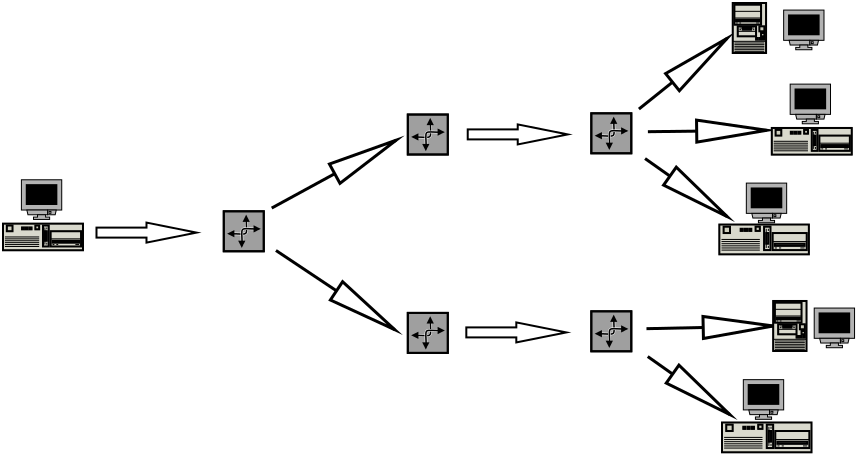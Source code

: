 <?xml version="1.0" encoding="UTF-8"?>
<dia:diagram xmlns:dia="http://www.lysator.liu.se/~alla/dia/"><dia:layer name="Fondo" visible="true"><dia:object type="Network - Router Symbol" version="0" id="O0"><dia:attribute name="obj_pos"><dia:point val="13.586,11"/></dia:attribute><dia:attribute name="obj_bb"><dia:rectangle val="13.536,10.95;15.636,13.05"/></dia:attribute><dia:attribute name="elem_corner"><dia:point val="13.586,11"/></dia:attribute><dia:attribute name="elem_width"><dia:real val="2"/></dia:attribute><dia:attribute name="elem_height"><dia:real val="2"/></dia:attribute><dia:attribute name="inner_color"><dia:color val="#1e90ff"/></dia:attribute><dia:attribute name="show_background"><dia:boolean val="true"/></dia:attribute><dia:attribute name="flip_horizontal"><dia:boolean val="false"/></dia:attribute><dia:attribute name="flip_vertical"><dia:boolean val="false"/></dia:attribute><dia:attribute name="padding"><dia:real val="0.354"/></dia:attribute></dia:object><dia:object type="Network - Router Symbol" version="0" id="O1"><dia:attribute name="obj_pos"><dia:point val="22.788,6.162"/></dia:attribute><dia:attribute name="obj_bb"><dia:rectangle val="22.738,6.112;24.838,8.212"/></dia:attribute><dia:attribute name="elem_corner"><dia:point val="22.788,6.162"/></dia:attribute><dia:attribute name="elem_width"><dia:real val="2"/></dia:attribute><dia:attribute name="elem_height"><dia:real val="2"/></dia:attribute><dia:attribute name="show_background"><dia:boolean val="true"/></dia:attribute><dia:attribute name="flip_horizontal"><dia:boolean val="false"/></dia:attribute><dia:attribute name="flip_vertical"><dia:boolean val="false"/></dia:attribute><dia:attribute name="padding"><dia:real val="0.354"/></dia:attribute></dia:object><dia:object type="Network - Router Symbol" version="0" id="O2"><dia:attribute name="obj_pos"><dia:point val="22.788,16.081"/></dia:attribute><dia:attribute name="obj_bb"><dia:rectangle val="22.738,16.031;24.838,18.131"/></dia:attribute><dia:attribute name="elem_corner"><dia:point val="22.788,16.081"/></dia:attribute><dia:attribute name="elem_width"><dia:real val="2"/></dia:attribute><dia:attribute name="elem_height"><dia:real val="2"/></dia:attribute><dia:attribute name="show_background"><dia:boolean val="true"/></dia:attribute><dia:attribute name="flip_horizontal"><dia:boolean val="false"/></dia:attribute><dia:attribute name="flip_vertical"><dia:boolean val="false"/></dia:attribute><dia:attribute name="padding"><dia:real val="0.354"/></dia:attribute></dia:object><dia:object type="Geometric - Right Arrow" version="0" id="O3"><dia:attribute name="obj_pos"><dia:point val="7.222,11.566"/></dia:attribute><dia:attribute name="obj_bb"><dia:rectangle val="7.172,11.505;12.477,12.627"/></dia:attribute><dia:attribute name="elem_corner"><dia:point val="7.222,11.566"/></dia:attribute><dia:attribute name="elem_width"><dia:real val="5"/></dia:attribute><dia:attribute name="elem_height"><dia:real val="1"/></dia:attribute><dia:attribute name="inner_color"><dia:color val="#90ee90"/></dia:attribute><dia:attribute name="show_background"><dia:boolean val="true"/></dia:attribute><dia:attribute name="flip_horizontal"><dia:boolean val="false"/></dia:attribute><dia:attribute name="flip_vertical"><dia:boolean val="false"/></dia:attribute><dia:attribute name="padding"><dia:real val="0.354"/></dia:attribute></dia:object><dia:object type="Network - General Monitor (With Stand)" version="0" id="O4"><dia:attribute name="obj_pos"><dia:point val="3.467,9.425"/></dia:attribute><dia:attribute name="obj_bb"><dia:rectangle val="3.442,9.4;5.509,12.525"/></dia:attribute><dia:attribute name="elem_corner"><dia:point val="3.467,9.425"/></dia:attribute><dia:attribute name="elem_width"><dia:real val="2.017"/></dia:attribute><dia:attribute name="elem_height"><dia:real val="1.983"/></dia:attribute><dia:attribute name="show_background"><dia:boolean val="true"/></dia:attribute><dia:attribute name="flip_horizontal"><dia:boolean val="false"/></dia:attribute><dia:attribute name="flip_vertical"><dia:boolean val="false"/></dia:attribute><dia:attribute name="padding"><dia:real val="0.354"/></dia:attribute><dia:attribute name="text"><dia:composite type="text"><dia:attribute name="string"><dia:string>##</dia:string></dia:attribute><dia:attribute name="font"><dia:font family="sans" style="0" name="Courier"/></dia:attribute><dia:attribute name="height"><dia:real val="0.8"/></dia:attribute><dia:attribute name="pos"><dia:point val="4.475,12.125"/></dia:attribute><dia:attribute name="color"><dia:color val="#000000"/></dia:attribute><dia:attribute name="alignment"><dia:enum val="1"/></dia:attribute></dia:composite></dia:attribute></dia:object><dia:object type="Standard - Line" version="0" id="O5"><dia:attribute name="obj_pos"><dia:point val="22.134,16.92"/></dia:attribute><dia:attribute name="obj_bb"><dia:rectangle val="16.091,12.856;22.807,17.877"/></dia:attribute><dia:attribute name="conn_endpoints"><dia:point val="22.134,16.92"/><dia:point val="16.195,12.96"/></dia:attribute><dia:attribute name="numcp"><dia:int val="1"/></dia:attribute><dia:attribute name="line_width"><dia:real val="0.15"/></dia:attribute><dia:attribute name="start_arrow"><dia:enum val="2"/></dia:attribute><dia:attribute name="start_arrow_length"><dia:real val="3.5"/></dia:attribute><dia:attribute name="start_arrow_width"><dia:real val="1.1"/></dia:attribute></dia:object><dia:object type="Standard - Line" version="0" id="O6"><dia:attribute name="obj_pos"><dia:point val="22.205,7.445"/></dia:attribute><dia:attribute name="obj_bb"><dia:rectangle val="15.881,6.443;22.798,10.941"/></dia:attribute><dia:attribute name="conn_endpoints"><dia:point val="22.205,7.445"/><dia:point val="15.982,10.839"/></dia:attribute><dia:attribute name="numcp"><dia:int val="1"/></dia:attribute><dia:attribute name="line_width"><dia:real val="0.15"/></dia:attribute><dia:attribute name="start_arrow"><dia:enum val="2"/></dia:attribute><dia:attribute name="start_arrow_length"><dia:real val="3.5"/></dia:attribute><dia:attribute name="start_arrow_width"><dia:real val="1.1"/></dia:attribute></dia:object><dia:object type="Network - Router Symbol" version="0" id="O7"><dia:attribute name="obj_pos"><dia:point val="31.963,6.101"/></dia:attribute><dia:attribute name="obj_bb"><dia:rectangle val="31.913,6.051;34.013,8.151"/></dia:attribute><dia:attribute name="elem_corner"><dia:point val="31.963,6.101"/></dia:attribute><dia:attribute name="elem_width"><dia:real val="2"/></dia:attribute><dia:attribute name="elem_height"><dia:real val="2"/></dia:attribute><dia:attribute name="show_background"><dia:boolean val="true"/></dia:attribute><dia:attribute name="flip_horizontal"><dia:boolean val="false"/></dia:attribute><dia:attribute name="flip_vertical"><dia:boolean val="false"/></dia:attribute><dia:attribute name="padding"><dia:real val="0.354"/></dia:attribute></dia:object><dia:object type="Network - Router Symbol" version="0" id="O8"><dia:attribute name="obj_pos"><dia:point val="31.963,16.001"/></dia:attribute><dia:attribute name="obj_bb"><dia:rectangle val="31.913,15.951;34.013,18.051"/></dia:attribute><dia:attribute name="elem_corner"><dia:point val="31.963,16.001"/></dia:attribute><dia:attribute name="elem_width"><dia:real val="2"/></dia:attribute><dia:attribute name="elem_height"><dia:real val="2"/></dia:attribute><dia:attribute name="show_background"><dia:boolean val="true"/></dia:attribute><dia:attribute name="flip_horizontal"><dia:boolean val="false"/></dia:attribute><dia:attribute name="flip_vertical"><dia:boolean val="false"/></dia:attribute><dia:attribute name="padding"><dia:real val="0.354"/></dia:attribute></dia:object><dia:object type="Geometric - Right Arrow" version="0" id="O9"><dia:attribute name="obj_pos"><dia:point val="25.784,6.657"/></dia:attribute><dia:attribute name="obj_bb"><dia:rectangle val="25.733,6.596;31.038,7.718"/></dia:attribute><dia:attribute name="elem_corner"><dia:point val="25.784,6.657"/></dia:attribute><dia:attribute name="elem_width"><dia:real val="5"/></dia:attribute><dia:attribute name="elem_height"><dia:real val="1"/></dia:attribute><dia:attribute name="inner_color"><dia:color val="#90ee90"/></dia:attribute><dia:attribute name="show_background"><dia:boolean val="true"/></dia:attribute><dia:attribute name="flip_horizontal"><dia:boolean val="false"/></dia:attribute><dia:attribute name="flip_vertical"><dia:boolean val="false"/></dia:attribute><dia:attribute name="padding"><dia:real val="0.354"/></dia:attribute></dia:object><dia:object type="Geometric - Right Arrow" version="0" id="O10"><dia:attribute name="obj_pos"><dia:point val="25.713,16.557"/></dia:attribute><dia:attribute name="obj_bb"><dia:rectangle val="25.663,16.496;30.968,17.618"/></dia:attribute><dia:attribute name="elem_corner"><dia:point val="25.713,16.557"/></dia:attribute><dia:attribute name="elem_width"><dia:real val="5"/></dia:attribute><dia:attribute name="elem_height"><dia:real val="1"/></dia:attribute><dia:attribute name="inner_color"><dia:color val="#90ee90"/></dia:attribute><dia:attribute name="show_background"><dia:boolean val="true"/></dia:attribute><dia:attribute name="flip_horizontal"><dia:boolean val="false"/></dia:attribute><dia:attribute name="flip_vertical"><dia:boolean val="false"/></dia:attribute><dia:attribute name="padding"><dia:real val="0.354"/></dia:attribute></dia:object><dia:object type="Network - A Desktop PC" version="0" id="O11"><dia:attribute name="obj_pos"><dia:point val="2.547,11.617"/></dia:attribute><dia:attribute name="obj_bb"><dia:rectangle val="2.498,11.567;6.598,13.0"/></dia:attribute><dia:attribute name="elem_corner"><dia:point val="2.547,11.617"/></dia:attribute><dia:attribute name="elem_width"><dia:real val="4.0"/></dia:attribute><dia:attribute name="elem_height"><dia:real val="1.333"/></dia:attribute><dia:attribute name="show_background"><dia:boolean val="true"/></dia:attribute><dia:attribute name="flip_horizontal"><dia:boolean val="false"/></dia:attribute><dia:attribute name="flip_vertical"><dia:boolean val="false"/></dia:attribute><dia:attribute name="padding"><dia:real val="0.354"/></dia:attribute></dia:object><dia:object type="Standard - Line" version="0" id="O12"><dia:attribute name="obj_pos"><dia:point val="38.752,2.354"/></dia:attribute><dia:attribute name="obj_bb"><dia:rectangle val="34.238,1.449;39.498,5.995"/></dia:attribute><dia:attribute name="conn_endpoints"><dia:point val="38.752,2.354"/><dia:point val="34.343,5.889"/></dia:attribute><dia:attribute name="numcp"><dia:int val="1"/></dia:attribute><dia:attribute name="line_width"><dia:real val="0.15"/></dia:attribute><dia:attribute name="start_arrow"><dia:enum val="2"/></dia:attribute><dia:attribute name="start_arrow_length"><dia:real val="3.5"/></dia:attribute><dia:attribute name="start_arrow_width"><dia:real val="1.1"/></dia:attribute></dia:object><dia:object type="Standard - Line" version="0" id="O13"><dia:attribute name="obj_pos"><dia:point val="38.752,11.263"/></dia:attribute><dia:attribute name="obj_bb"><dia:rectangle val="34.546,8.26;39.448,12.205"/></dia:attribute><dia:attribute name="conn_endpoints"><dia:point val="38.752,11.263"/><dia:point val="34.65,8.364"/></dia:attribute><dia:attribute name="numcp"><dia:int val="1"/></dia:attribute><dia:attribute name="line_width"><dia:real val="0.15"/></dia:attribute><dia:attribute name="start_arrow"><dia:enum val="2"/></dia:attribute><dia:attribute name="start_arrow_length"><dia:real val="3.5"/></dia:attribute><dia:attribute name="start_arrow_width"><dia:real val="1.1"/></dia:attribute></dia:object><dia:object type="Standard - Line" version="0" id="O14"><dia:attribute name="obj_pos"><dia:point val="40.731,6.95"/></dia:attribute><dia:attribute name="obj_bb"><dia:rectangle val="34.716,5.849;40.819,8.051"/></dia:attribute><dia:attribute name="conn_endpoints"><dia:point val="40.731,6.95"/><dia:point val="34.792,7.021"/></dia:attribute><dia:attribute name="numcp"><dia:int val="1"/></dia:attribute><dia:attribute name="line_width"><dia:real val="0.15"/></dia:attribute><dia:attribute name="start_arrow"><dia:enum val="2"/></dia:attribute><dia:attribute name="start_arrow_length"><dia:real val="3.5"/></dia:attribute><dia:attribute name="start_arrow_width"><dia:real val="1.1"/></dia:attribute></dia:object><dia:object type="Standard - Line" version="0" id="O15"><dia:attribute name="obj_pos"><dia:point val="41.057,16.735"/></dia:attribute><dia:attribute name="obj_bb"><dia:rectangle val="34.644,15.634;41.156,17.837"/></dia:attribute><dia:attribute name="conn_endpoints"><dia:point val="41.057,16.735"/><dia:point val="34.721,16.87"/></dia:attribute><dia:attribute name="numcp"><dia:int val="1"/></dia:attribute><dia:attribute name="line_width"><dia:real val="0.15"/></dia:attribute><dia:attribute name="start_arrow"><dia:enum val="2"/></dia:attribute><dia:attribute name="start_arrow_length"><dia:real val="3.5"/></dia:attribute><dia:attribute name="start_arrow_width"><dia:real val="1.1"/></dia:attribute><dia:connections><dia:connection handle="0" to="O22" connection="4"/></dia:connections></dia:object><dia:object type="Network - General Monitor (With Stand)" version="0" id="O16"><dia:attribute name="obj_pos"><dia:point val="41.906,4.642"/></dia:attribute><dia:attribute name="obj_bb"><dia:rectangle val="41.881,4.617;43.948,7.742"/></dia:attribute><dia:attribute name="elem_corner"><dia:point val="41.906,4.642"/></dia:attribute><dia:attribute name="elem_width"><dia:real val="2.017"/></dia:attribute><dia:attribute name="elem_height"><dia:real val="1.983"/></dia:attribute><dia:attribute name="show_background"><dia:boolean val="true"/></dia:attribute><dia:attribute name="flip_horizontal"><dia:boolean val="false"/></dia:attribute><dia:attribute name="flip_vertical"><dia:boolean val="false"/></dia:attribute><dia:attribute name="padding"><dia:real val="0.354"/></dia:attribute><dia:attribute name="text"><dia:composite type="text"><dia:attribute name="string"><dia:string>##</dia:string></dia:attribute><dia:attribute name="font"><dia:font family="sans" style="0" name="Courier"/></dia:attribute><dia:attribute name="height"><dia:real val="0.8"/></dia:attribute><dia:attribute name="pos"><dia:point val="42.914,7.342"/></dia:attribute><dia:attribute name="color"><dia:color val="#000000"/></dia:attribute><dia:attribute name="alignment"><dia:enum val="1"/></dia:attribute></dia:composite></dia:attribute></dia:object><dia:object type="Network - A Desktop PC" version="0" id="O17"><dia:attribute name="obj_pos"><dia:point val="40.986,6.834"/></dia:attribute><dia:attribute name="obj_bb"><dia:rectangle val="40.936,6.784;45.036,8.217"/></dia:attribute><dia:attribute name="elem_corner"><dia:point val="40.986,6.834"/></dia:attribute><dia:attribute name="elem_width"><dia:real val="4.0"/></dia:attribute><dia:attribute name="elem_height"><dia:real val="1.333"/></dia:attribute><dia:attribute name="show_background"><dia:boolean val="true"/></dia:attribute><dia:attribute name="flip_horizontal"><dia:boolean val="false"/></dia:attribute><dia:attribute name="flip_vertical"><dia:boolean val="false"/></dia:attribute><dia:attribute name="padding"><dia:real val="0.354"/></dia:attribute></dia:object><dia:object type="Network - A Minitower PC" version="0" id="O18"><dia:attribute name="obj_pos"><dia:point val="39.034,0.586"/></dia:attribute><dia:attribute name="obj_bb"><dia:rectangle val="38.984,0.536;40.751,3.136"/></dia:attribute><dia:attribute name="elem_corner"><dia:point val="39.034,0.586"/></dia:attribute><dia:attribute name="elem_width"><dia:real val="1.667"/></dia:attribute><dia:attribute name="elem_height"><dia:real val="2.5"/></dia:attribute><dia:attribute name="show_background"><dia:boolean val="true"/></dia:attribute><dia:attribute name="flip_horizontal"><dia:boolean val="false"/></dia:attribute><dia:attribute name="flip_vertical"><dia:boolean val="false"/></dia:attribute><dia:attribute name="padding"><dia:real val="0.354"/></dia:attribute></dia:object><dia:object type="Network - General Monitor (With Stand)" version="0" id="O19"><dia:attribute name="obj_pos"><dia:point val="41.58,0.94"/></dia:attribute><dia:attribute name="obj_bb"><dia:rectangle val="41.555,0.915;43.622,4.04"/></dia:attribute><dia:attribute name="elem_corner"><dia:point val="41.58,0.94"/></dia:attribute><dia:attribute name="elem_width"><dia:real val="2.017"/></dia:attribute><dia:attribute name="elem_height"><dia:real val="1.983"/></dia:attribute><dia:attribute name="show_background"><dia:boolean val="true"/></dia:attribute><dia:attribute name="flip_horizontal"><dia:boolean val="false"/></dia:attribute><dia:attribute name="flip_vertical"><dia:boolean val="false"/></dia:attribute><dia:attribute name="padding"><dia:real val="0.354"/></dia:attribute><dia:attribute name="text"><dia:composite type="text"><dia:attribute name="string"><dia:string>##</dia:string></dia:attribute><dia:attribute name="font"><dia:font family="sans" style="0" name="Courier"/></dia:attribute><dia:attribute name="height"><dia:real val="0.8"/></dia:attribute><dia:attribute name="pos"><dia:point val="42.588,3.64"/></dia:attribute><dia:attribute name="color"><dia:color val="#000000"/></dia:attribute><dia:attribute name="alignment"><dia:enum val="1"/></dia:attribute></dia:composite></dia:attribute></dia:object><dia:object type="Network - General Monitor (With Stand)" version="0" id="O20"><dia:attribute name="obj_pos"><dia:point val="39.714,9.591"/></dia:attribute><dia:attribute name="obj_bb"><dia:rectangle val="39.689,9.566;41.755,12.692"/></dia:attribute><dia:attribute name="elem_corner"><dia:point val="39.714,9.591"/></dia:attribute><dia:attribute name="elem_width"><dia:real val="2.017"/></dia:attribute><dia:attribute name="elem_height"><dia:real val="1.983"/></dia:attribute><dia:attribute name="show_background"><dia:boolean val="true"/></dia:attribute><dia:attribute name="flip_horizontal"><dia:boolean val="false"/></dia:attribute><dia:attribute name="flip_vertical"><dia:boolean val="false"/></dia:attribute><dia:attribute name="padding"><dia:real val="0.354"/></dia:attribute><dia:attribute name="text"><dia:composite type="text"><dia:attribute name="string"><dia:string>##</dia:string></dia:attribute><dia:attribute name="font"><dia:font family="sans" style="0" name="Courier"/></dia:attribute><dia:attribute name="height"><dia:real val="0.8"/></dia:attribute><dia:attribute name="pos"><dia:point val="40.722,12.292"/></dia:attribute><dia:attribute name="color"><dia:color val="#000000"/></dia:attribute><dia:attribute name="alignment"><dia:enum val="1"/></dia:attribute></dia:composite></dia:attribute></dia:object><dia:object type="Network - A Desktop PC" version="0" id="O21"><dia:attribute name="obj_pos"><dia:point val="38.365,11.662"/></dia:attribute><dia:attribute name="obj_bb"><dia:rectangle val="38.315,11.612;42.889,13.203"/></dia:attribute><dia:attribute name="elem_corner"><dia:point val="38.365,11.662"/></dia:attribute><dia:attribute name="elem_width"><dia:real val="4.475"/></dia:attribute><dia:attribute name="elem_height"><dia:real val="1.492"/></dia:attribute><dia:attribute name="inner_color"><dia:color val="#1e90ff"/></dia:attribute><dia:attribute name="show_background"><dia:boolean val="true"/></dia:attribute><dia:attribute name="flip_horizontal"><dia:boolean val="false"/></dia:attribute><dia:attribute name="flip_vertical"><dia:boolean val="false"/></dia:attribute><dia:attribute name="padding"><dia:real val="0.354"/></dia:attribute></dia:object><dia:object type="Network - A Minitower PC" version="0" id="O22"><dia:attribute name="obj_pos"><dia:point val="41.057,15.485"/></dia:attribute><dia:attribute name="obj_bb"><dia:rectangle val="41.007,15.435;42.774,18.035"/></dia:attribute><dia:attribute name="elem_corner"><dia:point val="41.057,15.485"/></dia:attribute><dia:attribute name="elem_width"><dia:real val="1.667"/></dia:attribute><dia:attribute name="elem_height"><dia:real val="2.5"/></dia:attribute><dia:attribute name="show_background"><dia:boolean val="true"/></dia:attribute><dia:attribute name="flip_horizontal"><dia:boolean val="false"/></dia:attribute><dia:attribute name="flip_vertical"><dia:boolean val="false"/></dia:attribute><dia:attribute name="padding"><dia:real val="0.354"/></dia:attribute></dia:object><dia:object type="Network - General Monitor (With Stand)" version="0" id="O23"><dia:attribute name="obj_pos"><dia:point val="43.108,15.839"/></dia:attribute><dia:attribute name="obj_bb"><dia:rectangle val="43.083,15.814;45.15,18.939"/></dia:attribute><dia:attribute name="elem_corner"><dia:point val="43.108,15.839"/></dia:attribute><dia:attribute name="elem_width"><dia:real val="2.017"/></dia:attribute><dia:attribute name="elem_height"><dia:real val="1.983"/></dia:attribute><dia:attribute name="show_background"><dia:boolean val="true"/></dia:attribute><dia:attribute name="flip_horizontal"><dia:boolean val="false"/></dia:attribute><dia:attribute name="flip_vertical"><dia:boolean val="false"/></dia:attribute><dia:attribute name="padding"><dia:real val="0.354"/></dia:attribute><dia:attribute name="text"><dia:composite type="text"><dia:attribute name="string"><dia:string>##</dia:string></dia:attribute><dia:attribute name="font"><dia:font family="sans" style="0" name="Courier"/></dia:attribute><dia:attribute name="height"><dia:real val="0.8"/></dia:attribute><dia:attribute name="pos"><dia:point val="44.116,18.54"/></dia:attribute><dia:attribute name="color"><dia:color val="#000000"/></dia:attribute><dia:attribute name="alignment"><dia:enum val="1"/></dia:attribute></dia:composite></dia:attribute></dia:object><dia:object type="Standard - Line" version="0" id="O24"><dia:attribute name="obj_pos"><dia:point val="38.885,21.162"/></dia:attribute><dia:attribute name="obj_bb"><dia:rectangle val="34.679,18.158;39.581,22.103"/></dia:attribute><dia:attribute name="conn_endpoints"><dia:point val="38.885,21.162"/><dia:point val="34.784,18.263"/></dia:attribute><dia:attribute name="numcp"><dia:int val="1"/></dia:attribute><dia:attribute name="line_width"><dia:real val="0.15"/></dia:attribute><dia:attribute name="start_arrow"><dia:enum val="2"/></dia:attribute><dia:attribute name="start_arrow_length"><dia:real val="3.5"/></dia:attribute><dia:attribute name="start_arrow_width"><dia:real val="1.1"/></dia:attribute></dia:object><dia:object type="Network - General Monitor (With Stand)" version="0" id="O25"><dia:attribute name="obj_pos"><dia:point val="39.564,19.419"/></dia:attribute><dia:attribute name="obj_bb"><dia:rectangle val="39.539,19.394;41.606,22.52"/></dia:attribute><dia:attribute name="elem_corner"><dia:point val="39.564,19.419"/></dia:attribute><dia:attribute name="elem_width"><dia:real val="2.017"/></dia:attribute><dia:attribute name="elem_height"><dia:real val="1.983"/></dia:attribute><dia:attribute name="show_background"><dia:boolean val="true"/></dia:attribute><dia:attribute name="flip_horizontal"><dia:boolean val="false"/></dia:attribute><dia:attribute name="flip_vertical"><dia:boolean val="false"/></dia:attribute><dia:attribute name="padding"><dia:real val="0.354"/></dia:attribute><dia:attribute name="text"><dia:composite type="text"><dia:attribute name="string"><dia:string>##</dia:string></dia:attribute><dia:attribute name="font"><dia:font family="sans" style="0" name="Courier"/></dia:attribute><dia:attribute name="height"><dia:real val="0.8"/></dia:attribute><dia:attribute name="pos"><dia:point val="40.573,22.12"/></dia:attribute><dia:attribute name="color"><dia:color val="#000000"/></dia:attribute><dia:attribute name="alignment"><dia:enum val="1"/></dia:attribute></dia:composite></dia:attribute></dia:object><dia:object type="Network - A Desktop PC" version="0" id="O26"><dia:attribute name="obj_pos"><dia:point val="38.498,21.56"/></dia:attribute><dia:attribute name="obj_bb"><dia:rectangle val="38.448,21.51;43.023,23.102"/></dia:attribute><dia:attribute name="elem_corner"><dia:point val="38.498,21.56"/></dia:attribute><dia:attribute name="elem_width"><dia:real val="4.475"/></dia:attribute><dia:attribute name="elem_height"><dia:real val="1.492"/></dia:attribute><dia:attribute name="show_background"><dia:boolean val="true"/></dia:attribute><dia:attribute name="flip_horizontal"><dia:boolean val="false"/></dia:attribute><dia:attribute name="flip_vertical"><dia:boolean val="false"/></dia:attribute><dia:attribute name="padding"><dia:real val="0.354"/></dia:attribute></dia:object></dia:layer></dia:diagram>
